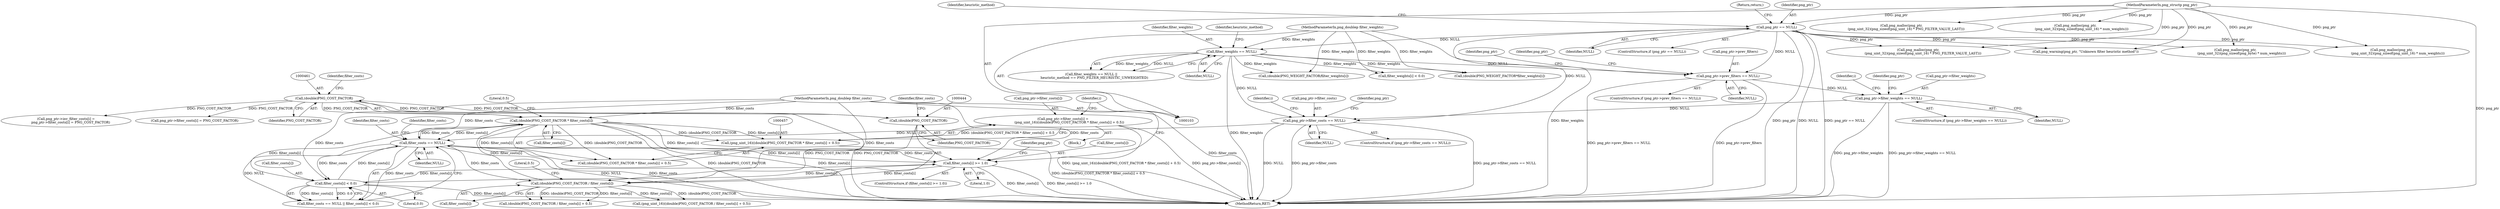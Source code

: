 digraph "1_Chrome_7f3d85b096f66870a15b37c2f40b219b2e292693_26@integer" {
"1000450" [label="(Call,png_ptr->filter_costs[i] =\n            (png_uint_16)((double)PNG_COST_FACTOR * filter_costs[i] + 0.5))"];
"1000456" [label="(Call,(png_uint_16)((double)PNG_COST_FACTOR * filter_costs[i] + 0.5))"];
"1000459" [label="(Call,(double)PNG_COST_FACTOR * filter_costs[i])"];
"1000460" [label="(Call,(double)PNG_COST_FACTOR)"];
"1000443" [label="(Call,(double)PNG_COST_FACTOR)"];
"1000403" [label="(Call,filter_costs == NULL)"];
"1000427" [label="(Call,filter_costs[i] >= 1.0)"];
"1000406" [label="(Call,filter_costs[i] < 0.0)"];
"1000108" [label="(MethodParameterIn,png_doublep filter_costs)"];
"1000334" [label="(Call,png_ptr->filter_costs == NULL)"];
"1000115" [label="(Call,png_ptr == NULL)"];
"1000104" [label="(MethodParameterIn,png_structp png_ptr)"];
"1000210" [label="(Call,png_ptr->filter_weights == NULL)"];
"1000172" [label="(Call,png_ptr->prev_filters == NULL)"];
"1000142" [label="(Call,filter_weights == NULL)"];
"1000107" [label="(MethodParameterIn,png_doublep filter_weights)"];
"1000442" [label="(Call,(double)PNG_COST_FACTOR / filter_costs[i])"];
"1000432" [label="(Block,)"];
"1000403" [label="(Call,filter_costs == NULL)"];
"1000436" [label="(Identifier,png_ptr)"];
"1000124" [label="(Call,png_warning(png_ptr, \"Unknown filter heuristic method\"))"];
"1000458" [label="(Call,(double)PNG_COST_FACTOR * filter_costs[i] + 0.5)"];
"1000404" [label="(Identifier,filter_costs)"];
"1000214" [label="(Identifier,NULL)"];
"1000171" [label="(ControlStructure,if (png_ptr->prev_filters == NULL))"];
"1000176" [label="(Identifier,NULL)"];
"1000121" [label="(Identifier,heuristic_method)"];
"1000460" [label="(Call,(double)PNG_COST_FACTOR)"];
"1000211" [label="(Call,png_ptr->filter_weights)"];
"1000467" [label="(MethodReturn,RET)"];
"1000141" [label="(Call,filter_weights == NULL ||\n      heuristic_method == PNG_FILTER_HEURISTIC_UNWEIGHTED)"];
"1000146" [label="(Identifier,heuristic_method)"];
"1000308" [label="(Call,(double)PNG_WEIGHT_FACTOR*filter_weights[i])"];
"1000450" [label="(Call,png_ptr->filter_costs[i] =\n            (png_uint_16)((double)PNG_COST_FACTOR * filter_costs[i] + 0.5))"];
"1000466" [label="(Literal,0.5)"];
"1000451" [label="(Call,png_ptr->filter_costs[i])"];
"1000462" [label="(Identifier,PNG_COST_FACTOR)"];
"1000443" [label="(Call,(double)PNG_COST_FACTOR)"];
"1000184" [label="(Call,png_malloc(png_ptr,\n            (png_uint_32)(png_sizeof(png_byte) * num_weights)))"];
"1000449" [label="(Literal,0.5)"];
"1000447" [label="(Identifier,filter_costs)"];
"1000446" [label="(Call,filter_costs[i])"];
"1000180" [label="(Identifier,png_ptr)"];
"1000442" [label="(Call,(double)PNG_COST_FACTOR / filter_costs[i])"];
"1000412" [label="(Call,png_ptr->inv_filter_costs[i] =\n         png_ptr->filter_costs[i] = PNG_COST_FACTOR)"];
"1000408" [label="(Identifier,filter_costs)"];
"1000118" [label="(Return,return;)"];
"1000269" [label="(Identifier,i)"];
"1000342" [label="(Identifier,png_ptr)"];
"1000406" [label="(Call,filter_costs[i] < 0.0)"];
"1000393" [label="(Identifier,i)"];
"1000210" [label="(Call,png_ptr->filter_weights == NULL)"];
"1000218" [label="(Identifier,png_ptr)"];
"1000410" [label="(Literal,0.0)"];
"1000212" [label="(Identifier,png_ptr)"];
"1000431" [label="(Literal,1.0)"];
"1000114" [label="(ControlStructure,if (png_ptr == NULL))"];
"1000441" [label="(Call,(double)PNG_COST_FACTOR / filter_costs[i] + 0.5)"];
"1000107" [label="(MethodParameterIn,png_doublep filter_weights)"];
"1000402" [label="(Call,filter_costs == NULL || filter_costs[i] < 0.0)"];
"1000464" [label="(Identifier,filter_costs)"];
"1000335" [label="(Call,png_ptr->filter_costs)"];
"1000143" [label="(Identifier,filter_weights)"];
"1000360" [label="(Call,png_malloc(png_ptr,\n         (png_uint_32)(png_sizeof(png_uint_16) * PNG_FILTER_VALUE_LAST)))"];
"1000418" [label="(Call,png_ptr->filter_costs[i] = PNG_COST_FACTOR)"];
"1000463" [label="(Call,filter_costs[i])"];
"1000407" [label="(Call,filter_costs[i])"];
"1000115" [label="(Call,png_ptr == NULL)"];
"1000104" [label="(MethodParameterIn,png_structp png_ptr)"];
"1000278" [label="(Call,filter_weights[i] < 0.0)"];
"1000338" [label="(Identifier,NULL)"];
"1000116" [label="(Identifier,png_ptr)"];
"1000426" [label="(ControlStructure,if (filter_costs[i] >= 1.0))"];
"1000222" [label="(Call,png_malloc(png_ptr,\n            (png_uint_32)(png_sizeof(png_uint_16) * num_weights)))"];
"1000173" [label="(Call,png_ptr->prev_filters)"];
"1000333" [label="(ControlStructure,if (png_ptr->filter_costs == NULL))"];
"1000428" [label="(Call,filter_costs[i])"];
"1000405" [label="(Identifier,NULL)"];
"1000346" [label="(Call,png_malloc(png_ptr,\n         (png_uint_32)(png_sizeof(png_uint_16) * PNG_FILTER_VALUE_LAST)))"];
"1000209" [label="(ControlStructure,if (png_ptr->filter_weights == NULL))"];
"1000445" [label="(Identifier,PNG_COST_FACTOR)"];
"1000439" [label="(Call,(png_uint_16)((double)PNG_COST_FACTOR / filter_costs[i] + 0.5))"];
"1000459" [label="(Call,(double)PNG_COST_FACTOR * filter_costs[i])"];
"1000108" [label="(MethodParameterIn,png_doublep filter_costs)"];
"1000172" [label="(Call,png_ptr->prev_filters == NULL)"];
"1000142" [label="(Call,filter_weights == NULL)"];
"1000236" [label="(Call,png_malloc(png_ptr,\n            (png_uint_32)(png_sizeof(png_uint_16) * num_weights)))"];
"1000427" [label="(Call,filter_costs[i] >= 1.0)"];
"1000117" [label="(Identifier,NULL)"];
"1000325" [label="(Call,(double)PNG_WEIGHT_FACTOR/filter_weights[i])"];
"1000334" [label="(Call,png_ptr->filter_costs == NULL)"];
"1000456" [label="(Call,(png_uint_16)((double)PNG_COST_FACTOR * filter_costs[i] + 0.5))"];
"1000144" [label="(Identifier,NULL)"];
"1000399" [label="(Identifier,i)"];
"1000450" -> "1000432"  [label="AST: "];
"1000450" -> "1000456"  [label="CFG: "];
"1000451" -> "1000450"  [label="AST: "];
"1000456" -> "1000450"  [label="AST: "];
"1000399" -> "1000450"  [label="CFG: "];
"1000450" -> "1000467"  [label="DDG: png_ptr->filter_costs[i]"];
"1000450" -> "1000467"  [label="DDG: (png_uint_16)((double)PNG_COST_FACTOR * filter_costs[i] + 0.5)"];
"1000456" -> "1000450"  [label="DDG: (double)PNG_COST_FACTOR * filter_costs[i] + 0.5"];
"1000456" -> "1000458"  [label="CFG: "];
"1000457" -> "1000456"  [label="AST: "];
"1000458" -> "1000456"  [label="AST: "];
"1000456" -> "1000467"  [label="DDG: (double)PNG_COST_FACTOR * filter_costs[i] + 0.5"];
"1000459" -> "1000456"  [label="DDG: (double)PNG_COST_FACTOR"];
"1000459" -> "1000456"  [label="DDG: filter_costs[i]"];
"1000459" -> "1000458"  [label="AST: "];
"1000459" -> "1000463"  [label="CFG: "];
"1000460" -> "1000459"  [label="AST: "];
"1000463" -> "1000459"  [label="AST: "];
"1000466" -> "1000459"  [label="CFG: "];
"1000459" -> "1000467"  [label="DDG: (double)PNG_COST_FACTOR"];
"1000459" -> "1000467"  [label="DDG: filter_costs[i]"];
"1000459" -> "1000403"  [label="DDG: filter_costs[i]"];
"1000459" -> "1000406"  [label="DDG: filter_costs[i]"];
"1000459" -> "1000427"  [label="DDG: filter_costs[i]"];
"1000459" -> "1000458"  [label="DDG: (double)PNG_COST_FACTOR"];
"1000459" -> "1000458"  [label="DDG: filter_costs[i]"];
"1000460" -> "1000459"  [label="DDG: PNG_COST_FACTOR"];
"1000403" -> "1000459"  [label="DDG: filter_costs"];
"1000442" -> "1000459"  [label="DDG: filter_costs[i]"];
"1000108" -> "1000459"  [label="DDG: filter_costs"];
"1000460" -> "1000462"  [label="CFG: "];
"1000461" -> "1000460"  [label="AST: "];
"1000462" -> "1000460"  [label="AST: "];
"1000464" -> "1000460"  [label="CFG: "];
"1000460" -> "1000467"  [label="DDG: PNG_COST_FACTOR"];
"1000460" -> "1000412"  [label="DDG: PNG_COST_FACTOR"];
"1000460" -> "1000418"  [label="DDG: PNG_COST_FACTOR"];
"1000460" -> "1000443"  [label="DDG: PNG_COST_FACTOR"];
"1000443" -> "1000460"  [label="DDG: PNG_COST_FACTOR"];
"1000443" -> "1000442"  [label="AST: "];
"1000443" -> "1000445"  [label="CFG: "];
"1000444" -> "1000443"  [label="AST: "];
"1000445" -> "1000443"  [label="AST: "];
"1000447" -> "1000443"  [label="CFG: "];
"1000443" -> "1000442"  [label="DDG: PNG_COST_FACTOR"];
"1000403" -> "1000402"  [label="AST: "];
"1000403" -> "1000405"  [label="CFG: "];
"1000404" -> "1000403"  [label="AST: "];
"1000405" -> "1000403"  [label="AST: "];
"1000408" -> "1000403"  [label="CFG: "];
"1000402" -> "1000403"  [label="CFG: "];
"1000403" -> "1000467"  [label="DDG: NULL"];
"1000403" -> "1000467"  [label="DDG: filter_costs"];
"1000403" -> "1000402"  [label="DDG: filter_costs"];
"1000403" -> "1000402"  [label="DDG: NULL"];
"1000427" -> "1000403"  [label="DDG: filter_costs[i]"];
"1000406" -> "1000403"  [label="DDG: filter_costs[i]"];
"1000108" -> "1000403"  [label="DDG: filter_costs"];
"1000334" -> "1000403"  [label="DDG: NULL"];
"1000403" -> "1000406"  [label="DDG: filter_costs"];
"1000403" -> "1000427"  [label="DDG: filter_costs"];
"1000403" -> "1000442"  [label="DDG: filter_costs"];
"1000427" -> "1000426"  [label="AST: "];
"1000427" -> "1000431"  [label="CFG: "];
"1000428" -> "1000427"  [label="AST: "];
"1000431" -> "1000427"  [label="AST: "];
"1000436" -> "1000427"  [label="CFG: "];
"1000399" -> "1000427"  [label="CFG: "];
"1000427" -> "1000467"  [label="DDG: filter_costs[i]"];
"1000427" -> "1000467"  [label="DDG: filter_costs[i] >= 1.0"];
"1000427" -> "1000406"  [label="DDG: filter_costs[i]"];
"1000406" -> "1000427"  [label="DDG: filter_costs[i]"];
"1000108" -> "1000427"  [label="DDG: filter_costs"];
"1000427" -> "1000442"  [label="DDG: filter_costs[i]"];
"1000406" -> "1000402"  [label="AST: "];
"1000406" -> "1000410"  [label="CFG: "];
"1000407" -> "1000406"  [label="AST: "];
"1000410" -> "1000406"  [label="AST: "];
"1000402" -> "1000406"  [label="CFG: "];
"1000406" -> "1000467"  [label="DDG: filter_costs[i]"];
"1000406" -> "1000402"  [label="DDG: filter_costs[i]"];
"1000406" -> "1000402"  [label="DDG: 0.0"];
"1000108" -> "1000406"  [label="DDG: filter_costs"];
"1000108" -> "1000103"  [label="AST: "];
"1000108" -> "1000467"  [label="DDG: filter_costs"];
"1000108" -> "1000442"  [label="DDG: filter_costs"];
"1000334" -> "1000333"  [label="AST: "];
"1000334" -> "1000338"  [label="CFG: "];
"1000335" -> "1000334"  [label="AST: "];
"1000338" -> "1000334"  [label="AST: "];
"1000342" -> "1000334"  [label="CFG: "];
"1000393" -> "1000334"  [label="CFG: "];
"1000334" -> "1000467"  [label="DDG: png_ptr->filter_costs == NULL"];
"1000334" -> "1000467"  [label="DDG: NULL"];
"1000334" -> "1000467"  [label="DDG: png_ptr->filter_costs"];
"1000115" -> "1000334"  [label="DDG: NULL"];
"1000210" -> "1000334"  [label="DDG: NULL"];
"1000142" -> "1000334"  [label="DDG: NULL"];
"1000115" -> "1000114"  [label="AST: "];
"1000115" -> "1000117"  [label="CFG: "];
"1000116" -> "1000115"  [label="AST: "];
"1000117" -> "1000115"  [label="AST: "];
"1000118" -> "1000115"  [label="CFG: "];
"1000121" -> "1000115"  [label="CFG: "];
"1000115" -> "1000467"  [label="DDG: NULL"];
"1000115" -> "1000467"  [label="DDG: png_ptr == NULL"];
"1000115" -> "1000467"  [label="DDG: png_ptr"];
"1000104" -> "1000115"  [label="DDG: png_ptr"];
"1000115" -> "1000124"  [label="DDG: png_ptr"];
"1000115" -> "1000142"  [label="DDG: NULL"];
"1000115" -> "1000172"  [label="DDG: NULL"];
"1000115" -> "1000184"  [label="DDG: png_ptr"];
"1000115" -> "1000222"  [label="DDG: png_ptr"];
"1000115" -> "1000346"  [label="DDG: png_ptr"];
"1000104" -> "1000103"  [label="AST: "];
"1000104" -> "1000467"  [label="DDG: png_ptr"];
"1000104" -> "1000124"  [label="DDG: png_ptr"];
"1000104" -> "1000184"  [label="DDG: png_ptr"];
"1000104" -> "1000222"  [label="DDG: png_ptr"];
"1000104" -> "1000236"  [label="DDG: png_ptr"];
"1000104" -> "1000346"  [label="DDG: png_ptr"];
"1000104" -> "1000360"  [label="DDG: png_ptr"];
"1000210" -> "1000209"  [label="AST: "];
"1000210" -> "1000214"  [label="CFG: "];
"1000211" -> "1000210"  [label="AST: "];
"1000214" -> "1000210"  [label="AST: "];
"1000218" -> "1000210"  [label="CFG: "];
"1000269" -> "1000210"  [label="CFG: "];
"1000210" -> "1000467"  [label="DDG: png_ptr->filter_weights == NULL"];
"1000210" -> "1000467"  [label="DDG: png_ptr->filter_weights"];
"1000172" -> "1000210"  [label="DDG: NULL"];
"1000172" -> "1000171"  [label="AST: "];
"1000172" -> "1000176"  [label="CFG: "];
"1000173" -> "1000172"  [label="AST: "];
"1000176" -> "1000172"  [label="AST: "];
"1000180" -> "1000172"  [label="CFG: "];
"1000212" -> "1000172"  [label="CFG: "];
"1000172" -> "1000467"  [label="DDG: png_ptr->prev_filters == NULL"];
"1000172" -> "1000467"  [label="DDG: png_ptr->prev_filters"];
"1000142" -> "1000172"  [label="DDG: NULL"];
"1000142" -> "1000141"  [label="AST: "];
"1000142" -> "1000144"  [label="CFG: "];
"1000143" -> "1000142"  [label="AST: "];
"1000144" -> "1000142"  [label="AST: "];
"1000146" -> "1000142"  [label="CFG: "];
"1000141" -> "1000142"  [label="CFG: "];
"1000142" -> "1000467"  [label="DDG: filter_weights"];
"1000142" -> "1000141"  [label="DDG: filter_weights"];
"1000142" -> "1000141"  [label="DDG: NULL"];
"1000107" -> "1000142"  [label="DDG: filter_weights"];
"1000142" -> "1000278"  [label="DDG: filter_weights"];
"1000142" -> "1000308"  [label="DDG: filter_weights"];
"1000142" -> "1000325"  [label="DDG: filter_weights"];
"1000107" -> "1000103"  [label="AST: "];
"1000107" -> "1000467"  [label="DDG: filter_weights"];
"1000107" -> "1000278"  [label="DDG: filter_weights"];
"1000107" -> "1000308"  [label="DDG: filter_weights"];
"1000107" -> "1000325"  [label="DDG: filter_weights"];
"1000442" -> "1000441"  [label="AST: "];
"1000442" -> "1000446"  [label="CFG: "];
"1000446" -> "1000442"  [label="AST: "];
"1000449" -> "1000442"  [label="CFG: "];
"1000442" -> "1000439"  [label="DDG: (double)PNG_COST_FACTOR"];
"1000442" -> "1000439"  [label="DDG: filter_costs[i]"];
"1000442" -> "1000441"  [label="DDG: (double)PNG_COST_FACTOR"];
"1000442" -> "1000441"  [label="DDG: filter_costs[i]"];
}
